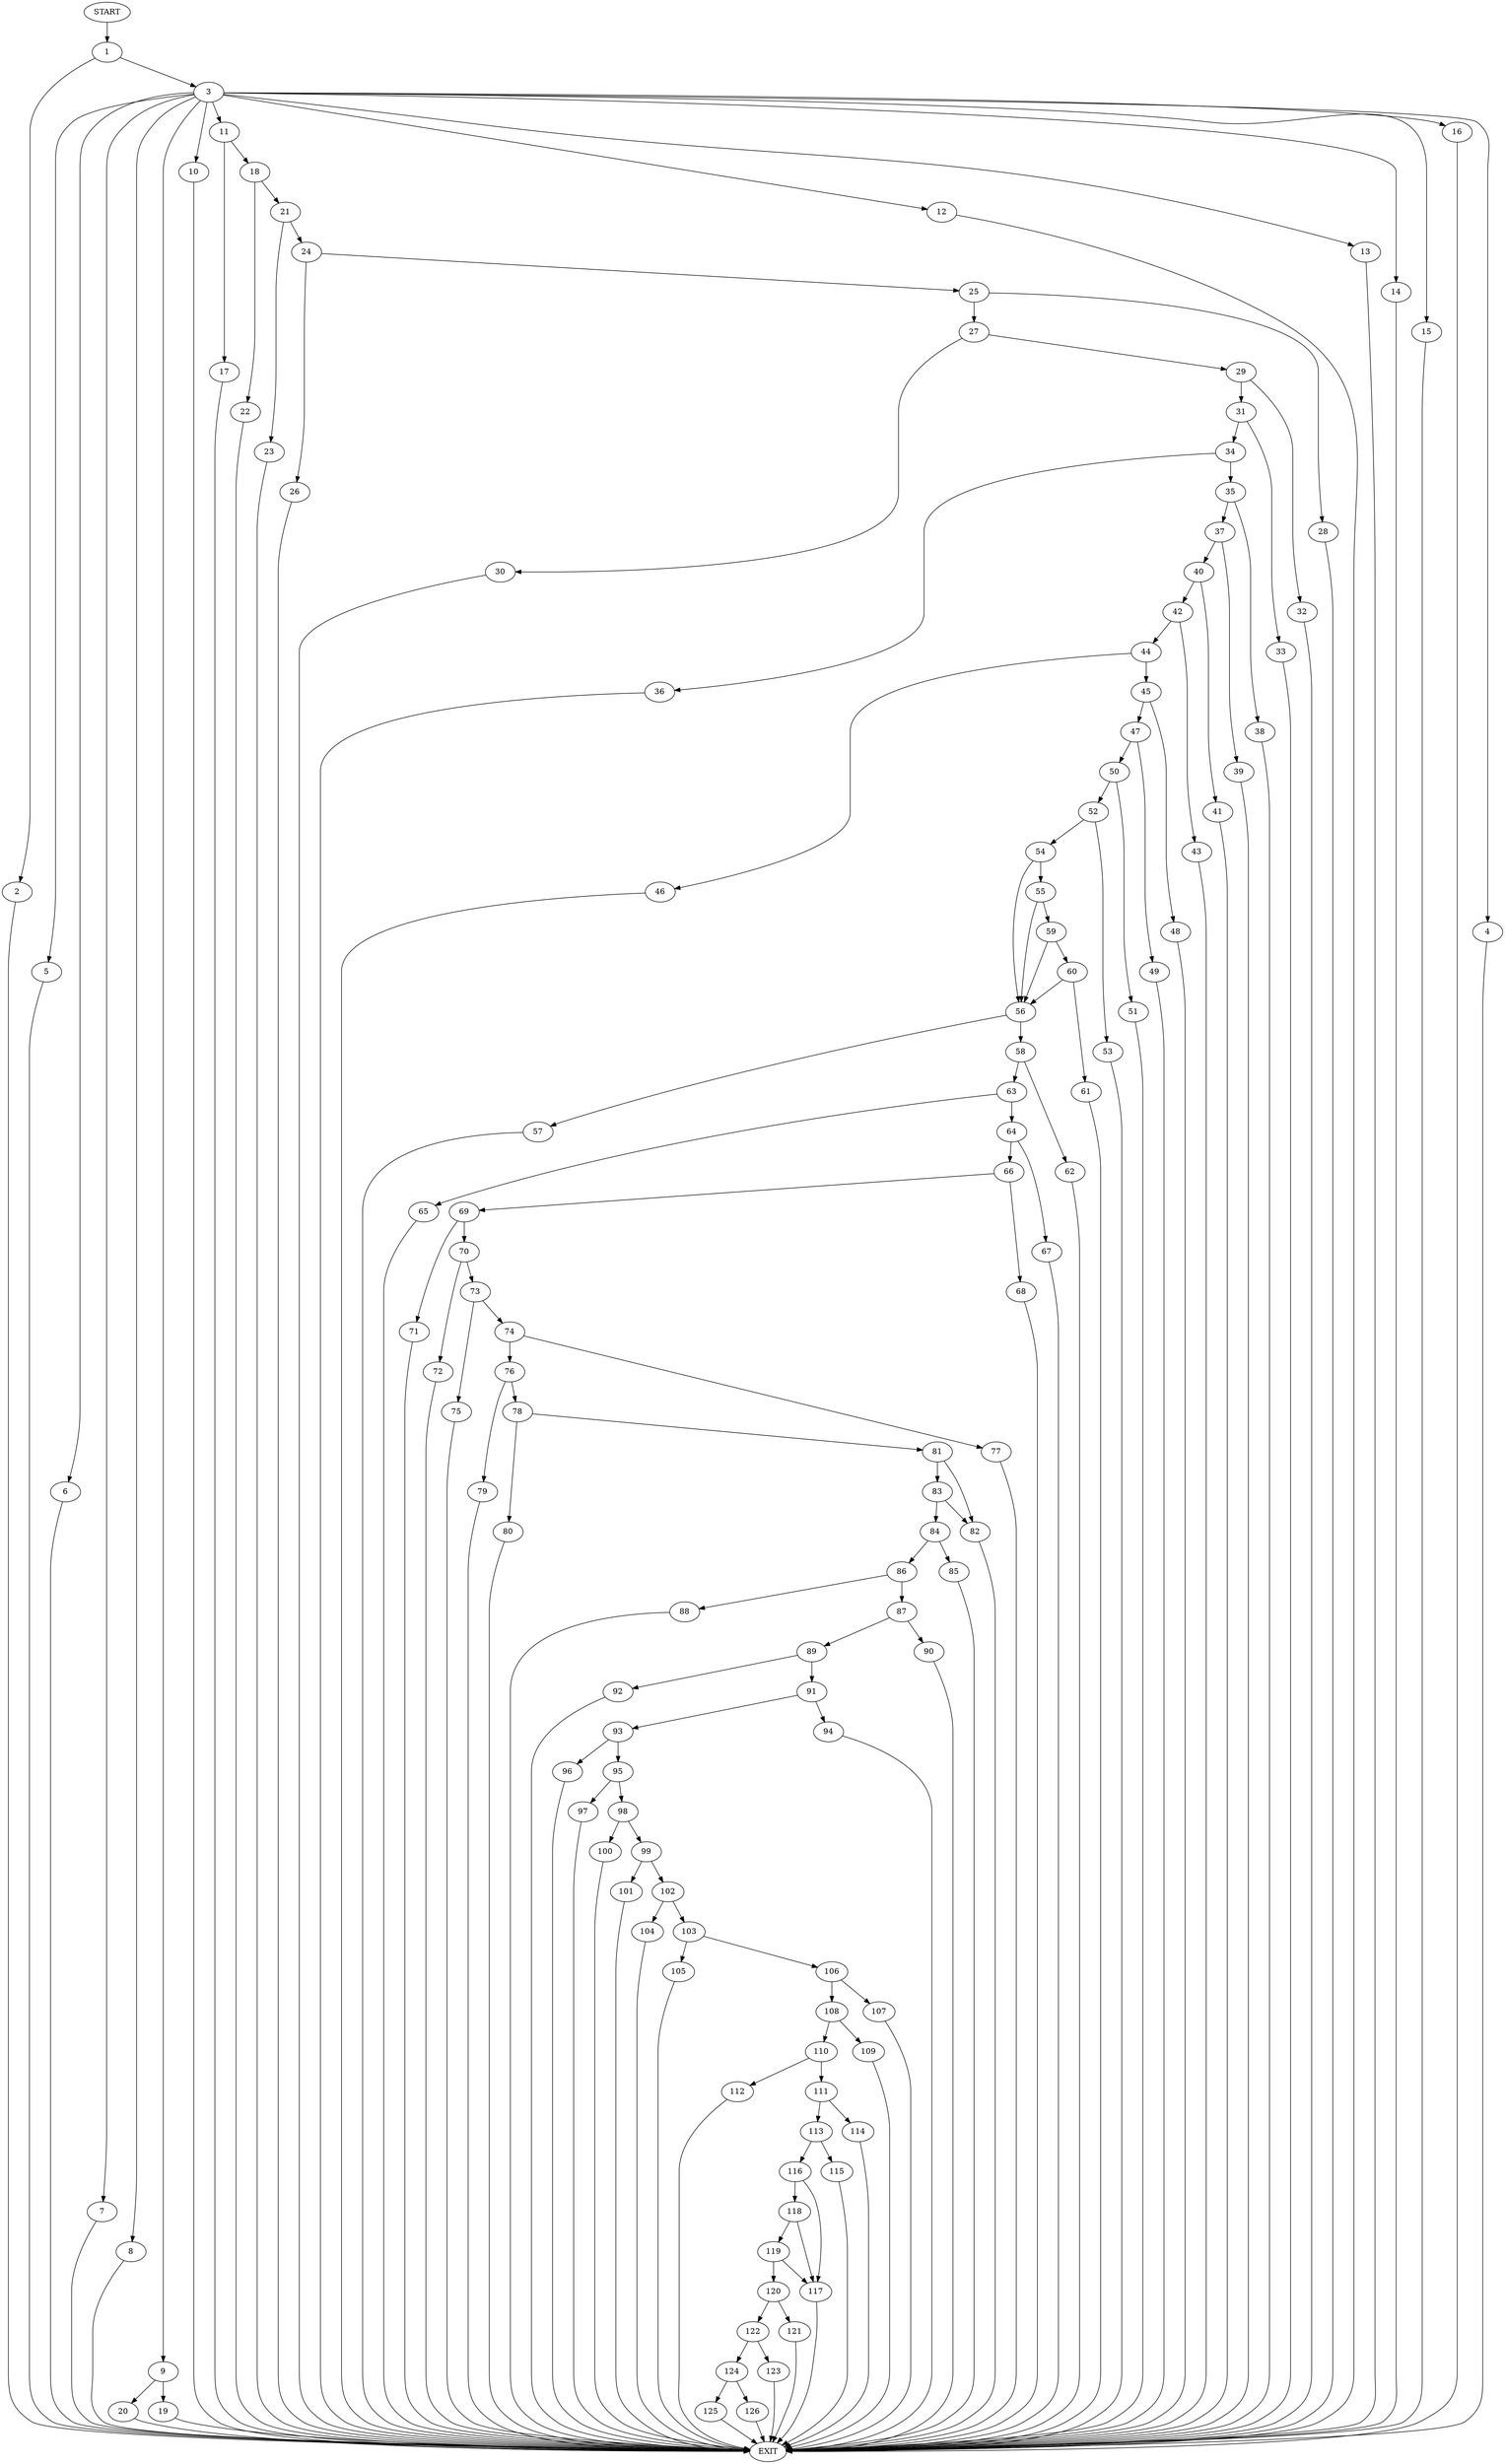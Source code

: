digraph {
0 [label="START"]
127 [label="EXIT"]
0 -> 1
1 -> 2
1 -> 3
2 -> 127
3 -> 4
3 -> 5
3 -> 6
3 -> 7
3 -> 8
3 -> 9
3 -> 10
3 -> 11
3 -> 12
3 -> 13
3 -> 14
3 -> 15
3 -> 16
13 -> 127
8 -> 127
14 -> 127
10 -> 127
16 -> 127
4 -> 127
15 -> 127
11 -> 17
11 -> 18
5 -> 127
12 -> 127
6 -> 127
9 -> 19
9 -> 20
7 -> 127
18 -> 21
18 -> 22
17 -> 127
21 -> 23
21 -> 24
22 -> 127
23 -> 127
24 -> 25
24 -> 26
25 -> 27
25 -> 28
26 -> 127
28 -> 127
27 -> 29
27 -> 30
30 -> 127
29 -> 31
29 -> 32
31 -> 33
31 -> 34
32 -> 127
34 -> 35
34 -> 36
33 -> 127
36 -> 127
35 -> 37
35 -> 38
37 -> 39
37 -> 40
38 -> 127
39 -> 127
40 -> 41
40 -> 42
41 -> 127
42 -> 43
42 -> 44
44 -> 45
44 -> 46
43 -> 127
46 -> 127
45 -> 47
45 -> 48
47 -> 49
47 -> 50
48 -> 127
49 -> 127
50 -> 51
50 -> 52
52 -> 53
52 -> 54
51 -> 127
53 -> 127
54 -> 55
54 -> 56
56 -> 57
56 -> 58
55 -> 59
55 -> 56
59 -> 60
59 -> 56
60 -> 61
60 -> 56
61 -> 127
57 -> 127
58 -> 62
58 -> 63
62 -> 127
63 -> 64
63 -> 65
64 -> 66
64 -> 67
65 -> 127
66 -> 68
66 -> 69
67 -> 127
68 -> 127
69 -> 70
69 -> 71
71 -> 127
70 -> 72
70 -> 73
72 -> 127
73 -> 74
73 -> 75
75 -> 127
74 -> 76
74 -> 77
76 -> 78
76 -> 79
77 -> 127
79 -> 127
78 -> 80
78 -> 81
80 -> 127
81 -> 82
81 -> 83
82 -> 127
83 -> 82
83 -> 84
84 -> 85
84 -> 86
85 -> 127
86 -> 87
86 -> 88
88 -> 127
87 -> 89
87 -> 90
90 -> 127
89 -> 91
89 -> 92
91 -> 93
91 -> 94
92 -> 127
94 -> 127
93 -> 95
93 -> 96
95 -> 97
95 -> 98
96 -> 127
97 -> 127
98 -> 99
98 -> 100
99 -> 101
99 -> 102
100 -> 127
102 -> 103
102 -> 104
101 -> 127
104 -> 127
103 -> 105
103 -> 106
105 -> 127
106 -> 107
106 -> 108
108 -> 109
108 -> 110
107 -> 127
109 -> 127
110 -> 111
110 -> 112
112 -> 127
111 -> 113
111 -> 114
114 -> 127
113 -> 115
113 -> 116
115 -> 127
116 -> 117
116 -> 118
118 -> 117
118 -> 119
117 -> 127
119 -> 117
119 -> 120
120 -> 121
120 -> 122
122 -> 123
122 -> 124
121 -> 127
123 -> 127
124 -> 125
124 -> 126
125 -> 127
126 -> 127
20 -> 127
19 -> 127
}
